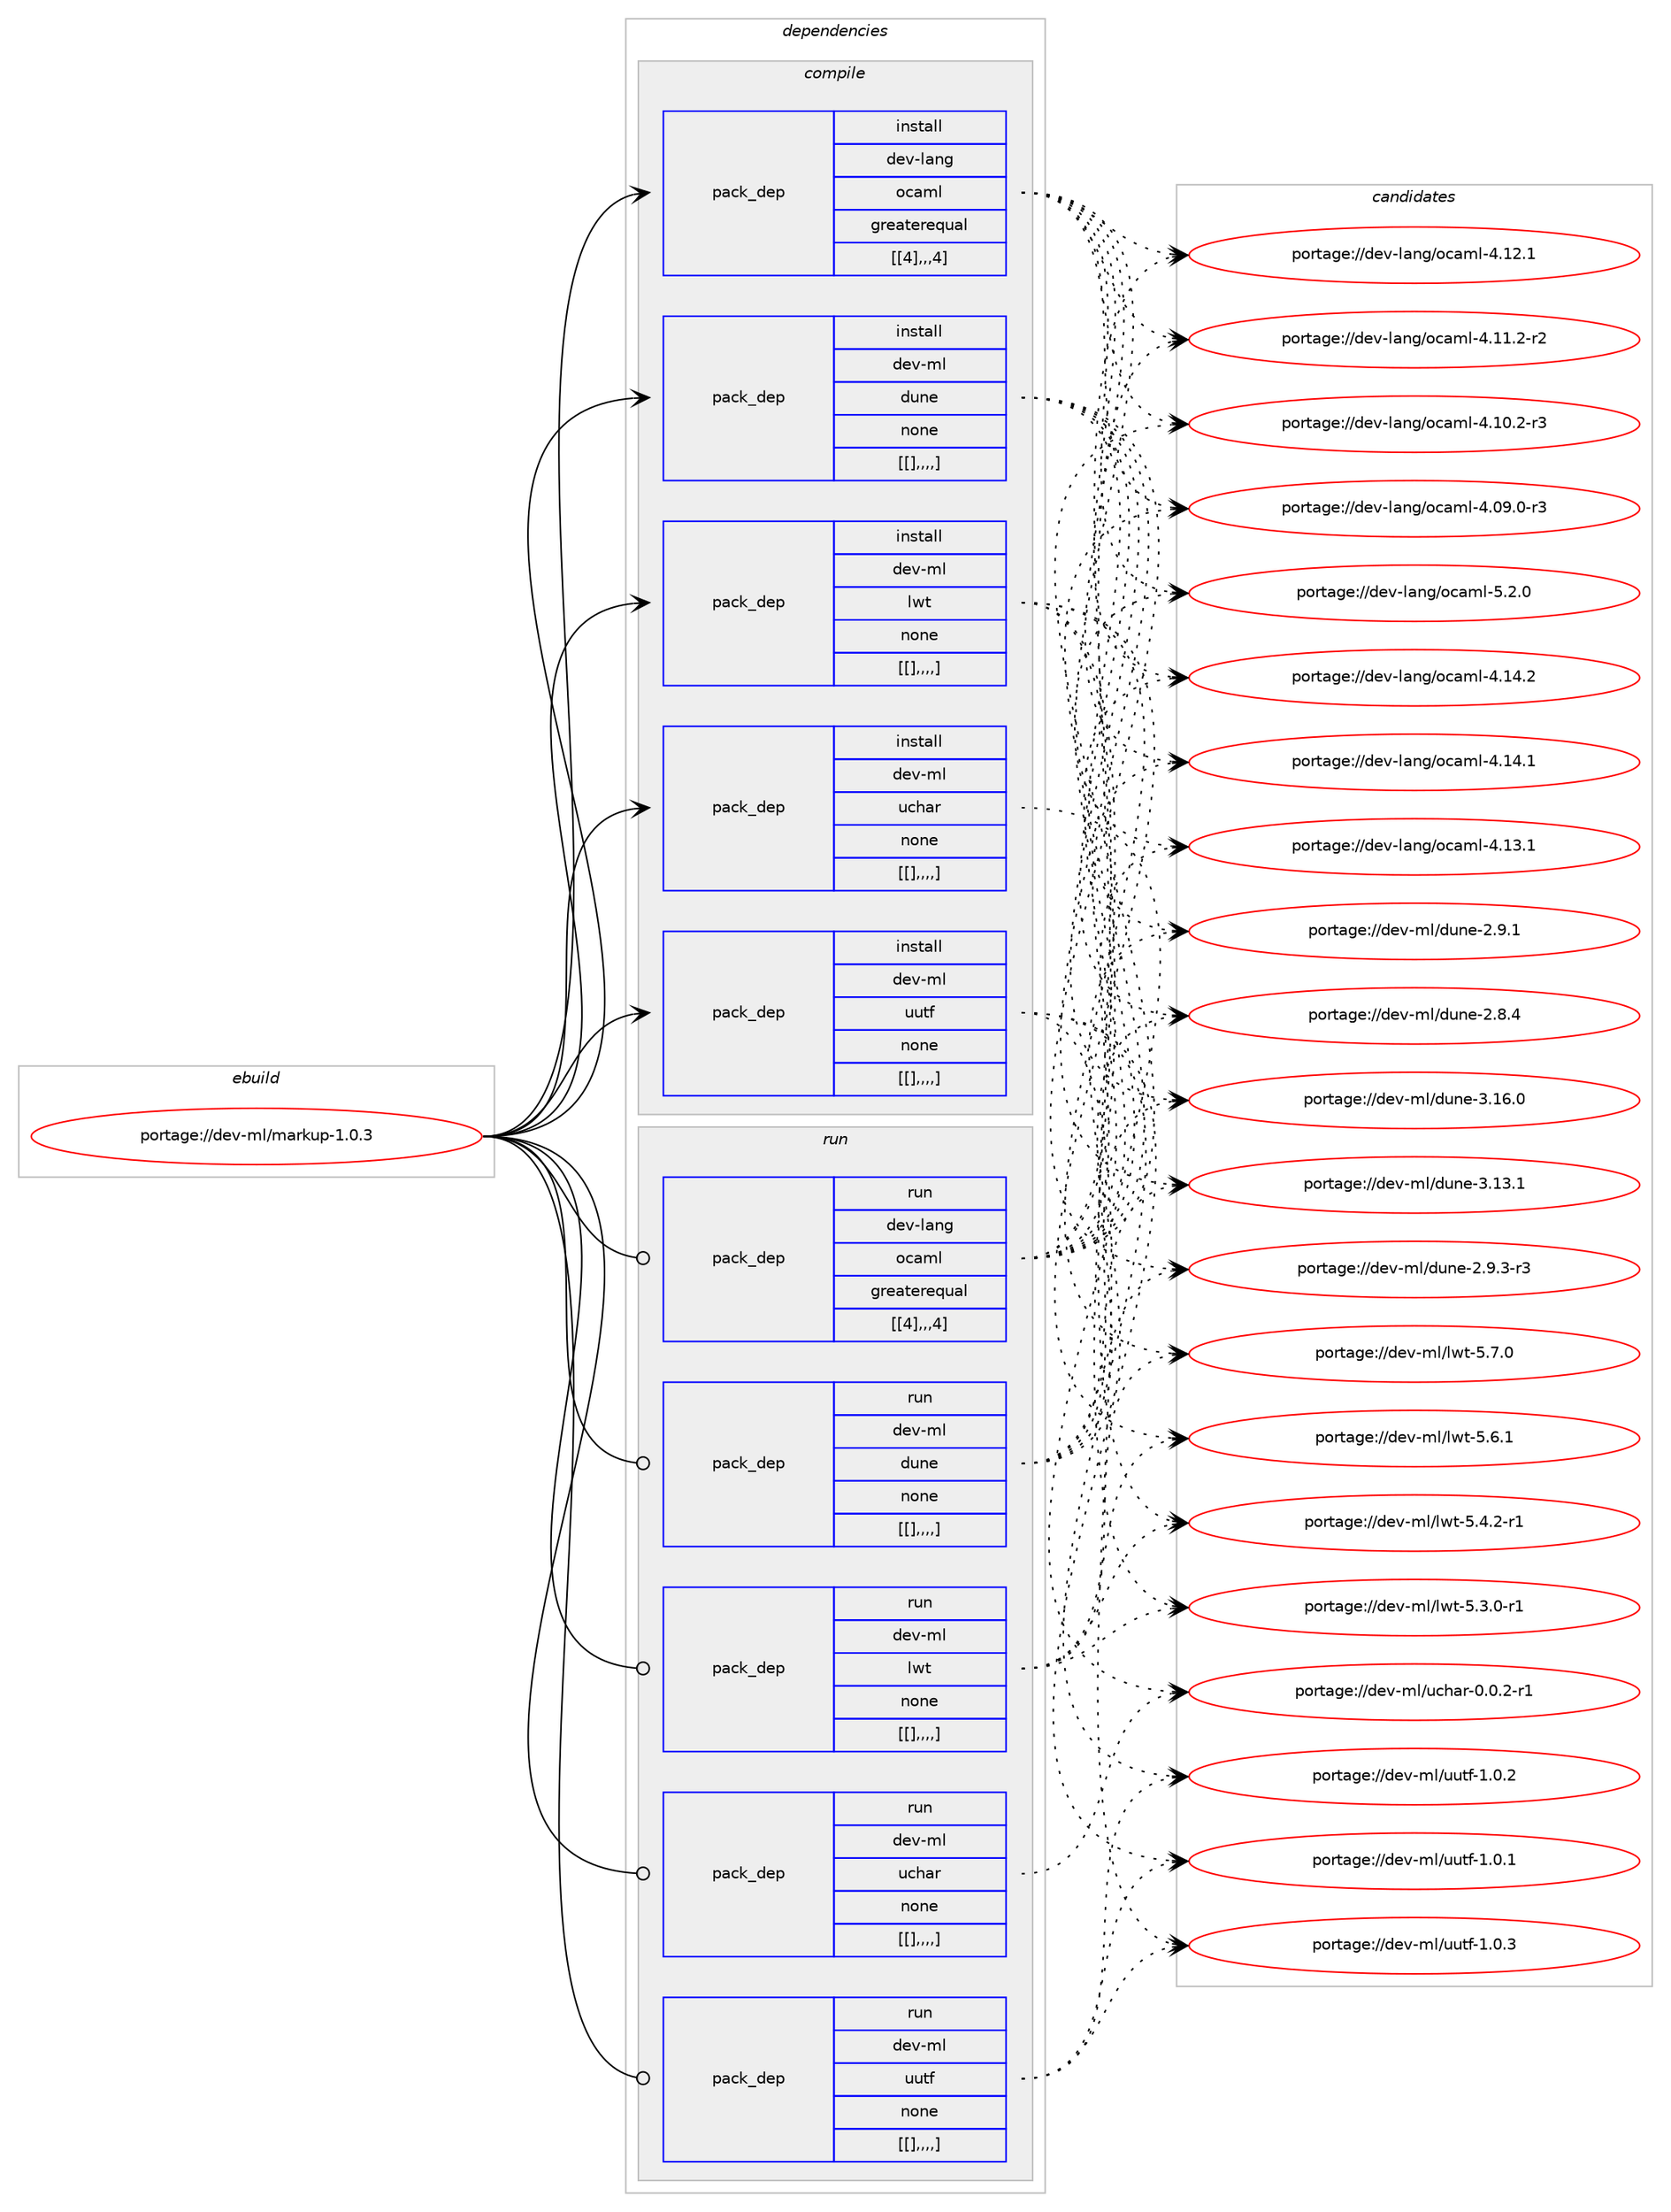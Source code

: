digraph prolog {

# *************
# Graph options
# *************

newrank=true;
concentrate=true;
compound=true;
graph [rankdir=LR,fontname=Helvetica,fontsize=10,ranksep=1.5];#, ranksep=2.5, nodesep=0.2];
edge  [arrowhead=vee];
node  [fontname=Helvetica,fontsize=10];

# **********
# The ebuild
# **********

subgraph cluster_leftcol {
color=gray;
label=<<i>ebuild</i>>;
id [label="portage://dev-ml/markup-1.0.3", color=red, width=4, href="../dev-ml/markup-1.0.3.svg"];
}

# ****************
# The dependencies
# ****************

subgraph cluster_midcol {
color=gray;
label=<<i>dependencies</i>>;
subgraph cluster_compile {
fillcolor="#eeeeee";
style=filled;
label=<<i>compile</i>>;
subgraph pack90397 {
dependency122278 [label=<<TABLE BORDER="0" CELLBORDER="1" CELLSPACING="0" CELLPADDING="4" WIDTH="220"><TR><TD ROWSPAN="6" CELLPADDING="30">pack_dep</TD></TR><TR><TD WIDTH="110">install</TD></TR><TR><TD>dev-lang</TD></TR><TR><TD>ocaml</TD></TR><TR><TD>greaterequal</TD></TR><TR><TD>[[4],,,4]</TD></TR></TABLE>>, shape=none, color=blue];
}
id:e -> dependency122278:w [weight=20,style="solid",arrowhead="vee"];
subgraph pack90398 {
dependency122279 [label=<<TABLE BORDER="0" CELLBORDER="1" CELLSPACING="0" CELLPADDING="4" WIDTH="220"><TR><TD ROWSPAN="6" CELLPADDING="30">pack_dep</TD></TR><TR><TD WIDTH="110">install</TD></TR><TR><TD>dev-ml</TD></TR><TR><TD>dune</TD></TR><TR><TD>none</TD></TR><TR><TD>[[],,,,]</TD></TR></TABLE>>, shape=none, color=blue];
}
id:e -> dependency122279:w [weight=20,style="solid",arrowhead="vee"];
subgraph pack90399 {
dependency122280 [label=<<TABLE BORDER="0" CELLBORDER="1" CELLSPACING="0" CELLPADDING="4" WIDTH="220"><TR><TD ROWSPAN="6" CELLPADDING="30">pack_dep</TD></TR><TR><TD WIDTH="110">install</TD></TR><TR><TD>dev-ml</TD></TR><TR><TD>lwt</TD></TR><TR><TD>none</TD></TR><TR><TD>[[],,,,]</TD></TR></TABLE>>, shape=none, color=blue];
}
id:e -> dependency122280:w [weight=20,style="solid",arrowhead="vee"];
subgraph pack90400 {
dependency122281 [label=<<TABLE BORDER="0" CELLBORDER="1" CELLSPACING="0" CELLPADDING="4" WIDTH="220"><TR><TD ROWSPAN="6" CELLPADDING="30">pack_dep</TD></TR><TR><TD WIDTH="110">install</TD></TR><TR><TD>dev-ml</TD></TR><TR><TD>uchar</TD></TR><TR><TD>none</TD></TR><TR><TD>[[],,,,]</TD></TR></TABLE>>, shape=none, color=blue];
}
id:e -> dependency122281:w [weight=20,style="solid",arrowhead="vee"];
subgraph pack90401 {
dependency122282 [label=<<TABLE BORDER="0" CELLBORDER="1" CELLSPACING="0" CELLPADDING="4" WIDTH="220"><TR><TD ROWSPAN="6" CELLPADDING="30">pack_dep</TD></TR><TR><TD WIDTH="110">install</TD></TR><TR><TD>dev-ml</TD></TR><TR><TD>uutf</TD></TR><TR><TD>none</TD></TR><TR><TD>[[],,,,]</TD></TR></TABLE>>, shape=none, color=blue];
}
id:e -> dependency122282:w [weight=20,style="solid",arrowhead="vee"];
}
subgraph cluster_compileandrun {
fillcolor="#eeeeee";
style=filled;
label=<<i>compile and run</i>>;
}
subgraph cluster_run {
fillcolor="#eeeeee";
style=filled;
label=<<i>run</i>>;
subgraph pack90402 {
dependency122283 [label=<<TABLE BORDER="0" CELLBORDER="1" CELLSPACING="0" CELLPADDING="4" WIDTH="220"><TR><TD ROWSPAN="6" CELLPADDING="30">pack_dep</TD></TR><TR><TD WIDTH="110">run</TD></TR><TR><TD>dev-lang</TD></TR><TR><TD>ocaml</TD></TR><TR><TD>greaterequal</TD></TR><TR><TD>[[4],,,4]</TD></TR></TABLE>>, shape=none, color=blue];
}
id:e -> dependency122283:w [weight=20,style="solid",arrowhead="odot"];
subgraph pack90403 {
dependency122284 [label=<<TABLE BORDER="0" CELLBORDER="1" CELLSPACING="0" CELLPADDING="4" WIDTH="220"><TR><TD ROWSPAN="6" CELLPADDING="30">pack_dep</TD></TR><TR><TD WIDTH="110">run</TD></TR><TR><TD>dev-ml</TD></TR><TR><TD>dune</TD></TR><TR><TD>none</TD></TR><TR><TD>[[],,,,]</TD></TR></TABLE>>, shape=none, color=blue];
}
id:e -> dependency122284:w [weight=20,style="solid",arrowhead="odot"];
subgraph pack90404 {
dependency122285 [label=<<TABLE BORDER="0" CELLBORDER="1" CELLSPACING="0" CELLPADDING="4" WIDTH="220"><TR><TD ROWSPAN="6" CELLPADDING="30">pack_dep</TD></TR><TR><TD WIDTH="110">run</TD></TR><TR><TD>dev-ml</TD></TR><TR><TD>lwt</TD></TR><TR><TD>none</TD></TR><TR><TD>[[],,,,]</TD></TR></TABLE>>, shape=none, color=blue];
}
id:e -> dependency122285:w [weight=20,style="solid",arrowhead="odot"];
subgraph pack90405 {
dependency122286 [label=<<TABLE BORDER="0" CELLBORDER="1" CELLSPACING="0" CELLPADDING="4" WIDTH="220"><TR><TD ROWSPAN="6" CELLPADDING="30">pack_dep</TD></TR><TR><TD WIDTH="110">run</TD></TR><TR><TD>dev-ml</TD></TR><TR><TD>uchar</TD></TR><TR><TD>none</TD></TR><TR><TD>[[],,,,]</TD></TR></TABLE>>, shape=none, color=blue];
}
id:e -> dependency122286:w [weight=20,style="solid",arrowhead="odot"];
subgraph pack90406 {
dependency122287 [label=<<TABLE BORDER="0" CELLBORDER="1" CELLSPACING="0" CELLPADDING="4" WIDTH="220"><TR><TD ROWSPAN="6" CELLPADDING="30">pack_dep</TD></TR><TR><TD WIDTH="110">run</TD></TR><TR><TD>dev-ml</TD></TR><TR><TD>uutf</TD></TR><TR><TD>none</TD></TR><TR><TD>[[],,,,]</TD></TR></TABLE>>, shape=none, color=blue];
}
id:e -> dependency122287:w [weight=20,style="solid",arrowhead="odot"];
}
}

# **************
# The candidates
# **************

subgraph cluster_choices {
rank=same;
color=gray;
label=<<i>candidates</i>>;

subgraph choice90397 {
color=black;
nodesep=1;
choice1001011184510897110103471119997109108455346504648 [label="portage://dev-lang/ocaml-5.2.0", color=red, width=4,href="../dev-lang/ocaml-5.2.0.svg"];
choice100101118451089711010347111999710910845524649524650 [label="portage://dev-lang/ocaml-4.14.2", color=red, width=4,href="../dev-lang/ocaml-4.14.2.svg"];
choice100101118451089711010347111999710910845524649524649 [label="portage://dev-lang/ocaml-4.14.1", color=red, width=4,href="../dev-lang/ocaml-4.14.1.svg"];
choice100101118451089711010347111999710910845524649514649 [label="portage://dev-lang/ocaml-4.13.1", color=red, width=4,href="../dev-lang/ocaml-4.13.1.svg"];
choice100101118451089711010347111999710910845524649504649 [label="portage://dev-lang/ocaml-4.12.1", color=red, width=4,href="../dev-lang/ocaml-4.12.1.svg"];
choice1001011184510897110103471119997109108455246494946504511450 [label="portage://dev-lang/ocaml-4.11.2-r2", color=red, width=4,href="../dev-lang/ocaml-4.11.2-r2.svg"];
choice1001011184510897110103471119997109108455246494846504511451 [label="portage://dev-lang/ocaml-4.10.2-r3", color=red, width=4,href="../dev-lang/ocaml-4.10.2-r3.svg"];
choice1001011184510897110103471119997109108455246485746484511451 [label="portage://dev-lang/ocaml-4.09.0-r3", color=red, width=4,href="../dev-lang/ocaml-4.09.0-r3.svg"];
dependency122278:e -> choice1001011184510897110103471119997109108455346504648:w [style=dotted,weight="100"];
dependency122278:e -> choice100101118451089711010347111999710910845524649524650:w [style=dotted,weight="100"];
dependency122278:e -> choice100101118451089711010347111999710910845524649524649:w [style=dotted,weight="100"];
dependency122278:e -> choice100101118451089711010347111999710910845524649514649:w [style=dotted,weight="100"];
dependency122278:e -> choice100101118451089711010347111999710910845524649504649:w [style=dotted,weight="100"];
dependency122278:e -> choice1001011184510897110103471119997109108455246494946504511450:w [style=dotted,weight="100"];
dependency122278:e -> choice1001011184510897110103471119997109108455246494846504511451:w [style=dotted,weight="100"];
dependency122278:e -> choice1001011184510897110103471119997109108455246485746484511451:w [style=dotted,weight="100"];
}
subgraph choice90398 {
color=black;
nodesep=1;
choice100101118451091084710011711010145514649544648 [label="portage://dev-ml/dune-3.16.0", color=red, width=4,href="../dev-ml/dune-3.16.0.svg"];
choice100101118451091084710011711010145514649514649 [label="portage://dev-ml/dune-3.13.1", color=red, width=4,href="../dev-ml/dune-3.13.1.svg"];
choice10010111845109108471001171101014550465746514511451 [label="portage://dev-ml/dune-2.9.3-r3", color=red, width=4,href="../dev-ml/dune-2.9.3-r3.svg"];
choice1001011184510910847100117110101455046574649 [label="portage://dev-ml/dune-2.9.1", color=red, width=4,href="../dev-ml/dune-2.9.1.svg"];
choice1001011184510910847100117110101455046564652 [label="portage://dev-ml/dune-2.8.4", color=red, width=4,href="../dev-ml/dune-2.8.4.svg"];
dependency122279:e -> choice100101118451091084710011711010145514649544648:w [style=dotted,weight="100"];
dependency122279:e -> choice100101118451091084710011711010145514649514649:w [style=dotted,weight="100"];
dependency122279:e -> choice10010111845109108471001171101014550465746514511451:w [style=dotted,weight="100"];
dependency122279:e -> choice1001011184510910847100117110101455046574649:w [style=dotted,weight="100"];
dependency122279:e -> choice1001011184510910847100117110101455046564652:w [style=dotted,weight="100"];
}
subgraph choice90399 {
color=black;
nodesep=1;
choice1001011184510910847108119116455346554648 [label="portage://dev-ml/lwt-5.7.0", color=red, width=4,href="../dev-ml/lwt-5.7.0.svg"];
choice1001011184510910847108119116455346544649 [label="portage://dev-ml/lwt-5.6.1", color=red, width=4,href="../dev-ml/lwt-5.6.1.svg"];
choice10010111845109108471081191164553465246504511449 [label="portage://dev-ml/lwt-5.4.2-r1", color=red, width=4,href="../dev-ml/lwt-5.4.2-r1.svg"];
choice10010111845109108471081191164553465146484511449 [label="portage://dev-ml/lwt-5.3.0-r1", color=red, width=4,href="../dev-ml/lwt-5.3.0-r1.svg"];
dependency122280:e -> choice1001011184510910847108119116455346554648:w [style=dotted,weight="100"];
dependency122280:e -> choice1001011184510910847108119116455346544649:w [style=dotted,weight="100"];
dependency122280:e -> choice10010111845109108471081191164553465246504511449:w [style=dotted,weight="100"];
dependency122280:e -> choice10010111845109108471081191164553465146484511449:w [style=dotted,weight="100"];
}
subgraph choice90400 {
color=black;
nodesep=1;
choice100101118451091084711799104971144548464846504511449 [label="portage://dev-ml/uchar-0.0.2-r1", color=red, width=4,href="../dev-ml/uchar-0.0.2-r1.svg"];
dependency122281:e -> choice100101118451091084711799104971144548464846504511449:w [style=dotted,weight="100"];
}
subgraph choice90401 {
color=black;
nodesep=1;
choice1001011184510910847117117116102454946484651 [label="portage://dev-ml/uutf-1.0.3", color=red, width=4,href="../dev-ml/uutf-1.0.3.svg"];
choice1001011184510910847117117116102454946484650 [label="portage://dev-ml/uutf-1.0.2", color=red, width=4,href="../dev-ml/uutf-1.0.2.svg"];
choice1001011184510910847117117116102454946484649 [label="portage://dev-ml/uutf-1.0.1", color=red, width=4,href="../dev-ml/uutf-1.0.1.svg"];
dependency122282:e -> choice1001011184510910847117117116102454946484651:w [style=dotted,weight="100"];
dependency122282:e -> choice1001011184510910847117117116102454946484650:w [style=dotted,weight="100"];
dependency122282:e -> choice1001011184510910847117117116102454946484649:w [style=dotted,weight="100"];
}
subgraph choice90402 {
color=black;
nodesep=1;
choice1001011184510897110103471119997109108455346504648 [label="portage://dev-lang/ocaml-5.2.0", color=red, width=4,href="../dev-lang/ocaml-5.2.0.svg"];
choice100101118451089711010347111999710910845524649524650 [label="portage://dev-lang/ocaml-4.14.2", color=red, width=4,href="../dev-lang/ocaml-4.14.2.svg"];
choice100101118451089711010347111999710910845524649524649 [label="portage://dev-lang/ocaml-4.14.1", color=red, width=4,href="../dev-lang/ocaml-4.14.1.svg"];
choice100101118451089711010347111999710910845524649514649 [label="portage://dev-lang/ocaml-4.13.1", color=red, width=4,href="../dev-lang/ocaml-4.13.1.svg"];
choice100101118451089711010347111999710910845524649504649 [label="portage://dev-lang/ocaml-4.12.1", color=red, width=4,href="../dev-lang/ocaml-4.12.1.svg"];
choice1001011184510897110103471119997109108455246494946504511450 [label="portage://dev-lang/ocaml-4.11.2-r2", color=red, width=4,href="../dev-lang/ocaml-4.11.2-r2.svg"];
choice1001011184510897110103471119997109108455246494846504511451 [label="portage://dev-lang/ocaml-4.10.2-r3", color=red, width=4,href="../dev-lang/ocaml-4.10.2-r3.svg"];
choice1001011184510897110103471119997109108455246485746484511451 [label="portage://dev-lang/ocaml-4.09.0-r3", color=red, width=4,href="../dev-lang/ocaml-4.09.0-r3.svg"];
dependency122283:e -> choice1001011184510897110103471119997109108455346504648:w [style=dotted,weight="100"];
dependency122283:e -> choice100101118451089711010347111999710910845524649524650:w [style=dotted,weight="100"];
dependency122283:e -> choice100101118451089711010347111999710910845524649524649:w [style=dotted,weight="100"];
dependency122283:e -> choice100101118451089711010347111999710910845524649514649:w [style=dotted,weight="100"];
dependency122283:e -> choice100101118451089711010347111999710910845524649504649:w [style=dotted,weight="100"];
dependency122283:e -> choice1001011184510897110103471119997109108455246494946504511450:w [style=dotted,weight="100"];
dependency122283:e -> choice1001011184510897110103471119997109108455246494846504511451:w [style=dotted,weight="100"];
dependency122283:e -> choice1001011184510897110103471119997109108455246485746484511451:w [style=dotted,weight="100"];
}
subgraph choice90403 {
color=black;
nodesep=1;
choice100101118451091084710011711010145514649544648 [label="portage://dev-ml/dune-3.16.0", color=red, width=4,href="../dev-ml/dune-3.16.0.svg"];
choice100101118451091084710011711010145514649514649 [label="portage://dev-ml/dune-3.13.1", color=red, width=4,href="../dev-ml/dune-3.13.1.svg"];
choice10010111845109108471001171101014550465746514511451 [label="portage://dev-ml/dune-2.9.3-r3", color=red, width=4,href="../dev-ml/dune-2.9.3-r3.svg"];
choice1001011184510910847100117110101455046574649 [label="portage://dev-ml/dune-2.9.1", color=red, width=4,href="../dev-ml/dune-2.9.1.svg"];
choice1001011184510910847100117110101455046564652 [label="portage://dev-ml/dune-2.8.4", color=red, width=4,href="../dev-ml/dune-2.8.4.svg"];
dependency122284:e -> choice100101118451091084710011711010145514649544648:w [style=dotted,weight="100"];
dependency122284:e -> choice100101118451091084710011711010145514649514649:w [style=dotted,weight="100"];
dependency122284:e -> choice10010111845109108471001171101014550465746514511451:w [style=dotted,weight="100"];
dependency122284:e -> choice1001011184510910847100117110101455046574649:w [style=dotted,weight="100"];
dependency122284:e -> choice1001011184510910847100117110101455046564652:w [style=dotted,weight="100"];
}
subgraph choice90404 {
color=black;
nodesep=1;
choice1001011184510910847108119116455346554648 [label="portage://dev-ml/lwt-5.7.0", color=red, width=4,href="../dev-ml/lwt-5.7.0.svg"];
choice1001011184510910847108119116455346544649 [label="portage://dev-ml/lwt-5.6.1", color=red, width=4,href="../dev-ml/lwt-5.6.1.svg"];
choice10010111845109108471081191164553465246504511449 [label="portage://dev-ml/lwt-5.4.2-r1", color=red, width=4,href="../dev-ml/lwt-5.4.2-r1.svg"];
choice10010111845109108471081191164553465146484511449 [label="portage://dev-ml/lwt-5.3.0-r1", color=red, width=4,href="../dev-ml/lwt-5.3.0-r1.svg"];
dependency122285:e -> choice1001011184510910847108119116455346554648:w [style=dotted,weight="100"];
dependency122285:e -> choice1001011184510910847108119116455346544649:w [style=dotted,weight="100"];
dependency122285:e -> choice10010111845109108471081191164553465246504511449:w [style=dotted,weight="100"];
dependency122285:e -> choice10010111845109108471081191164553465146484511449:w [style=dotted,weight="100"];
}
subgraph choice90405 {
color=black;
nodesep=1;
choice100101118451091084711799104971144548464846504511449 [label="portage://dev-ml/uchar-0.0.2-r1", color=red, width=4,href="../dev-ml/uchar-0.0.2-r1.svg"];
dependency122286:e -> choice100101118451091084711799104971144548464846504511449:w [style=dotted,weight="100"];
}
subgraph choice90406 {
color=black;
nodesep=1;
choice1001011184510910847117117116102454946484651 [label="portage://dev-ml/uutf-1.0.3", color=red, width=4,href="../dev-ml/uutf-1.0.3.svg"];
choice1001011184510910847117117116102454946484650 [label="portage://dev-ml/uutf-1.0.2", color=red, width=4,href="../dev-ml/uutf-1.0.2.svg"];
choice1001011184510910847117117116102454946484649 [label="portage://dev-ml/uutf-1.0.1", color=red, width=4,href="../dev-ml/uutf-1.0.1.svg"];
dependency122287:e -> choice1001011184510910847117117116102454946484651:w [style=dotted,weight="100"];
dependency122287:e -> choice1001011184510910847117117116102454946484650:w [style=dotted,weight="100"];
dependency122287:e -> choice1001011184510910847117117116102454946484649:w [style=dotted,weight="100"];
}
}

}
